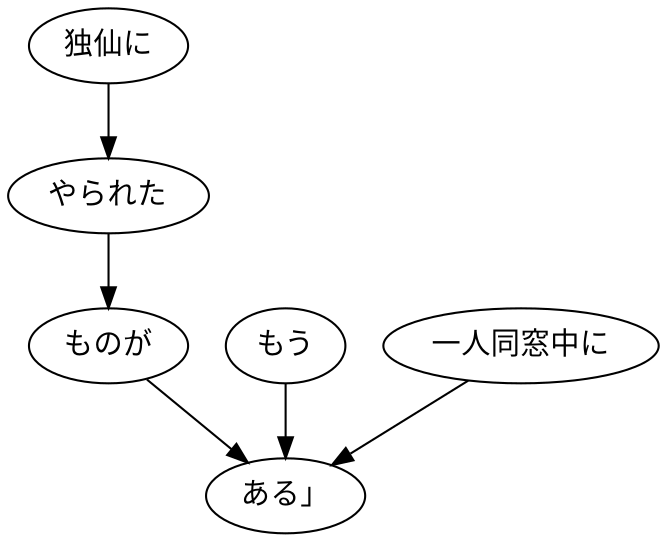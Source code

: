 digraph graph6141 {
	node0 [label="独仙に"];
	node1 [label="やられた"];
	node2 [label="ものが"];
	node3 [label="もう"];
	node4 [label="一人同窓中に"];
	node5 [label="ある」"];
	node0 -> node1;
	node1 -> node2;
	node2 -> node5;
	node3 -> node5;
	node4 -> node5;
}
